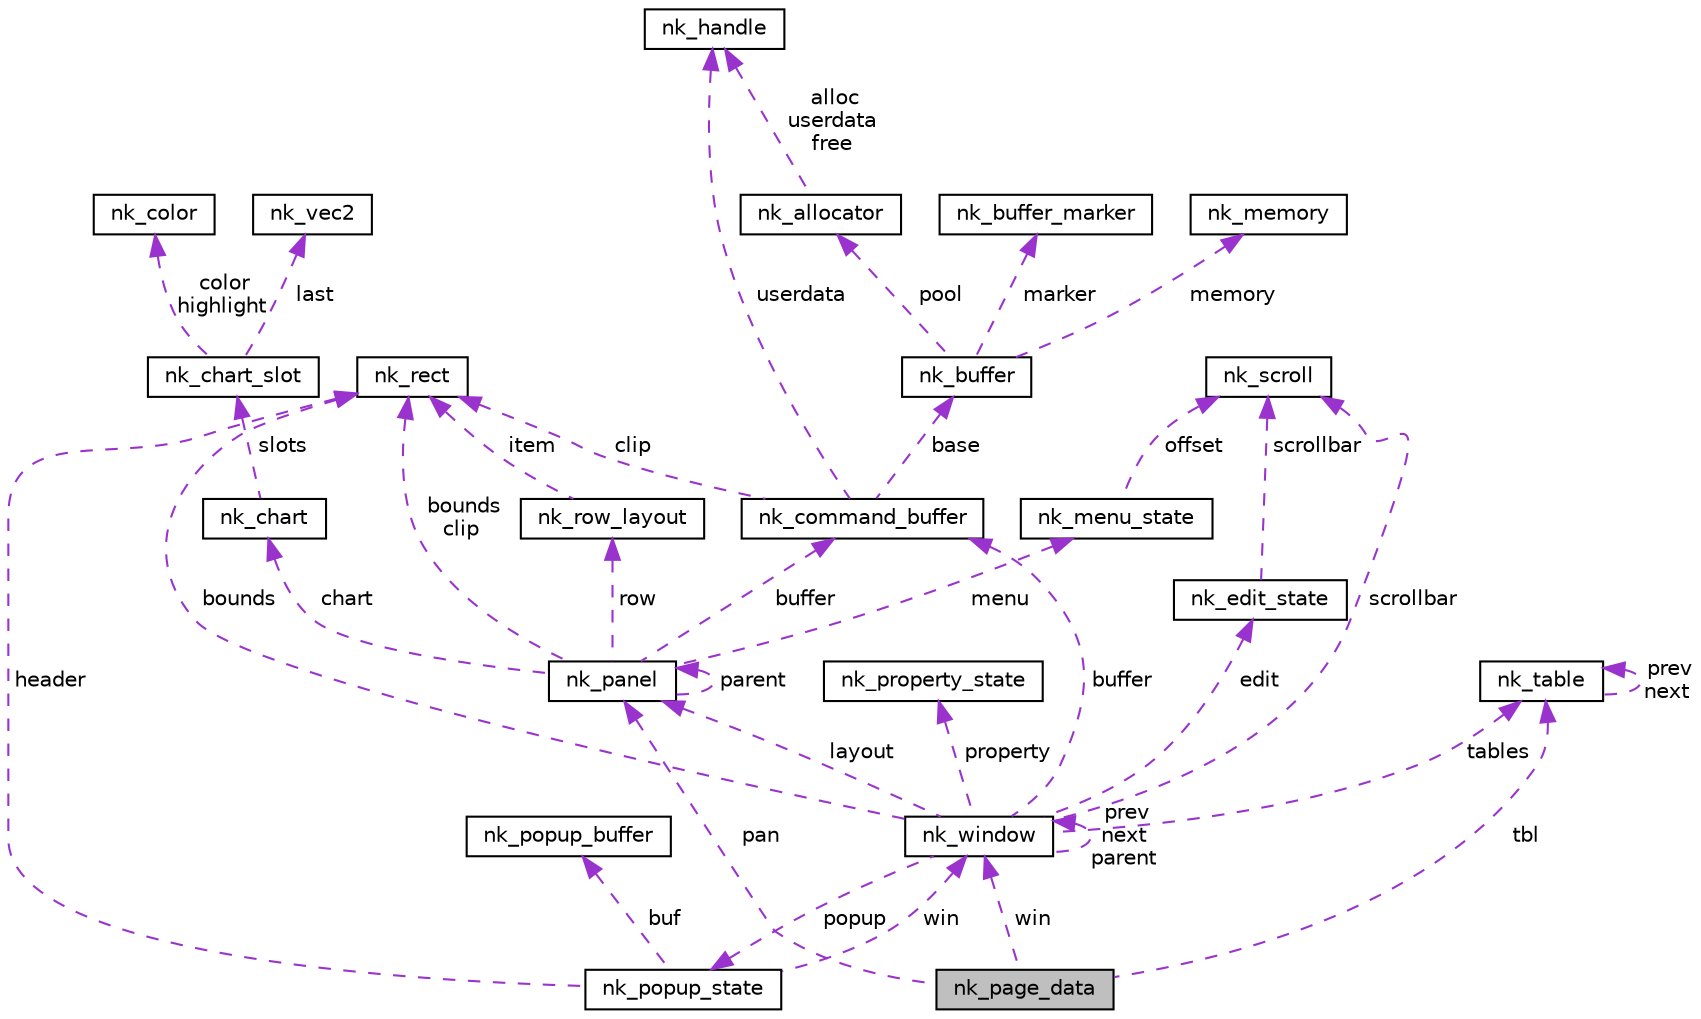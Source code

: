 digraph "nk_page_data"
{
 // LATEX_PDF_SIZE
  edge [fontname="Helvetica",fontsize="10",labelfontname="Helvetica",labelfontsize="10"];
  node [fontname="Helvetica",fontsize="10",shape=record];
  Node1 [label="nk_page_data",height=0.2,width=0.4,color="black", fillcolor="grey75", style="filled", fontcolor="black",tooltip=" "];
  Node2 -> Node1 [dir="back",color="darkorchid3",fontsize="10",style="dashed",label=" win" ,fontname="Helvetica"];
  Node2 [label="nk_window",height=0.2,width=0.4,color="black", fillcolor="white", style="filled",URL="$structnk__window.html",tooltip=" "];
  Node3 -> Node2 [dir="back",color="darkorchid3",fontsize="10",style="dashed",label=" buffer" ,fontname="Helvetica"];
  Node3 [label="nk_command_buffer",height=0.2,width=0.4,color="black", fillcolor="white", style="filled",URL="$structnk__command__buffer.html",tooltip=" "];
  Node4 -> Node3 [dir="back",color="darkorchid3",fontsize="10",style="dashed",label=" clip" ,fontname="Helvetica"];
  Node4 [label="nk_rect",height=0.2,width=0.4,color="black", fillcolor="white", style="filled",URL="$structnk__rect.html",tooltip=" "];
  Node5 -> Node3 [dir="back",color="darkorchid3",fontsize="10",style="dashed",label=" base" ,fontname="Helvetica"];
  Node5 [label="nk_buffer",height=0.2,width=0.4,color="black", fillcolor="white", style="filled",URL="$structnk__buffer.html",tooltip=" "];
  Node6 -> Node5 [dir="back",color="darkorchid3",fontsize="10",style="dashed",label=" pool" ,fontname="Helvetica"];
  Node6 [label="nk_allocator",height=0.2,width=0.4,color="black", fillcolor="white", style="filled",URL="$structnk__allocator.html",tooltip=" "];
  Node7 -> Node6 [dir="back",color="darkorchid3",fontsize="10",style="dashed",label=" alloc\nuserdata\nfree" ,fontname="Helvetica"];
  Node7 [label="nk_handle",height=0.2,width=0.4,color="black", fillcolor="white", style="filled",URL="$unionnk__handle.html",tooltip=" "];
  Node8 -> Node5 [dir="back",color="darkorchid3",fontsize="10",style="dashed",label=" marker" ,fontname="Helvetica"];
  Node8 [label="nk_buffer_marker",height=0.2,width=0.4,color="black", fillcolor="white", style="filled",URL="$structnk__buffer__marker.html",tooltip=" "];
  Node9 -> Node5 [dir="back",color="darkorchid3",fontsize="10",style="dashed",label=" memory" ,fontname="Helvetica"];
  Node9 [label="nk_memory",height=0.2,width=0.4,color="black", fillcolor="white", style="filled",URL="$structnk__memory.html",tooltip=" "];
  Node7 -> Node3 [dir="back",color="darkorchid3",fontsize="10",style="dashed",label=" userdata" ,fontname="Helvetica"];
  Node10 -> Node2 [dir="back",color="darkorchid3",fontsize="10",style="dashed",label=" scrollbar" ,fontname="Helvetica"];
  Node10 [label="nk_scroll",height=0.2,width=0.4,color="black", fillcolor="white", style="filled",URL="$structnk__scroll.html",tooltip=" "];
  Node4 -> Node2 [dir="back",color="darkorchid3",fontsize="10",style="dashed",label=" bounds" ,fontname="Helvetica"];
  Node2 -> Node2 [dir="back",color="darkorchid3",fontsize="10",style="dashed",label=" prev\nnext\nparent" ,fontname="Helvetica"];
  Node11 -> Node2 [dir="back",color="darkorchid3",fontsize="10",style="dashed",label=" property" ,fontname="Helvetica"];
  Node11 [label="nk_property_state",height=0.2,width=0.4,color="black", fillcolor="white", style="filled",URL="$structnk__property__state.html",tooltip=" "];
  Node12 -> Node2 [dir="back",color="darkorchid3",fontsize="10",style="dashed",label=" layout" ,fontname="Helvetica"];
  Node12 [label="nk_panel",height=0.2,width=0.4,color="black", fillcolor="white", style="filled",URL="$structnk__panel.html",tooltip=" "];
  Node3 -> Node12 [dir="back",color="darkorchid3",fontsize="10",style="dashed",label=" buffer" ,fontname="Helvetica"];
  Node4 -> Node12 [dir="back",color="darkorchid3",fontsize="10",style="dashed",label=" bounds\nclip" ,fontname="Helvetica"];
  Node13 -> Node12 [dir="back",color="darkorchid3",fontsize="10",style="dashed",label=" row" ,fontname="Helvetica"];
  Node13 [label="nk_row_layout",height=0.2,width=0.4,color="black", fillcolor="white", style="filled",URL="$structnk__row__layout.html",tooltip=" "];
  Node4 -> Node13 [dir="back",color="darkorchid3",fontsize="10",style="dashed",label=" item" ,fontname="Helvetica"];
  Node12 -> Node12 [dir="back",color="darkorchid3",fontsize="10",style="dashed",label=" parent" ,fontname="Helvetica"];
  Node14 -> Node12 [dir="back",color="darkorchid3",fontsize="10",style="dashed",label=" menu" ,fontname="Helvetica"];
  Node14 [label="nk_menu_state",height=0.2,width=0.4,color="black", fillcolor="white", style="filled",URL="$structnk__menu__state.html",tooltip=" "];
  Node10 -> Node14 [dir="back",color="darkorchid3",fontsize="10",style="dashed",label=" offset" ,fontname="Helvetica"];
  Node15 -> Node12 [dir="back",color="darkorchid3",fontsize="10",style="dashed",label=" chart" ,fontname="Helvetica"];
  Node15 [label="nk_chart",height=0.2,width=0.4,color="black", fillcolor="white", style="filled",URL="$structnk__chart.html",tooltip=" "];
  Node16 -> Node15 [dir="back",color="darkorchid3",fontsize="10",style="dashed",label=" slots" ,fontname="Helvetica"];
  Node16 [label="nk_chart_slot",height=0.2,width=0.4,color="black", fillcolor="white", style="filled",URL="$structnk__chart__slot.html",tooltip=" "];
  Node17 -> Node16 [dir="back",color="darkorchid3",fontsize="10",style="dashed",label=" color\nhighlight" ,fontname="Helvetica"];
  Node17 [label="nk_color",height=0.2,width=0.4,color="black", fillcolor="white", style="filled",URL="$structnk__color.html",tooltip=" "];
  Node18 -> Node16 [dir="back",color="darkorchid3",fontsize="10",style="dashed",label=" last" ,fontname="Helvetica"];
  Node18 [label="nk_vec2",height=0.2,width=0.4,color="black", fillcolor="white", style="filled",URL="$structnk__vec2.html",tooltip=" "];
  Node19 -> Node2 [dir="back",color="darkorchid3",fontsize="10",style="dashed",label=" tables" ,fontname="Helvetica"];
  Node19 [label="nk_table",height=0.2,width=0.4,color="black", fillcolor="white", style="filled",URL="$structnk__table.html",tooltip=" "];
  Node19 -> Node19 [dir="back",color="darkorchid3",fontsize="10",style="dashed",label=" prev\nnext" ,fontname="Helvetica"];
  Node20 -> Node2 [dir="back",color="darkorchid3",fontsize="10",style="dashed",label=" edit" ,fontname="Helvetica"];
  Node20 [label="nk_edit_state",height=0.2,width=0.4,color="black", fillcolor="white", style="filled",URL="$structnk__edit__state.html",tooltip=" "];
  Node10 -> Node20 [dir="back",color="darkorchid3",fontsize="10",style="dashed",label=" scrollbar" ,fontname="Helvetica"];
  Node21 -> Node2 [dir="back",color="darkorchid3",fontsize="10",style="dashed",label=" popup" ,fontname="Helvetica"];
  Node21 [label="nk_popup_state",height=0.2,width=0.4,color="black", fillcolor="white", style="filled",URL="$structnk__popup__state.html",tooltip=" "];
  Node4 -> Node21 [dir="back",color="darkorchid3",fontsize="10",style="dashed",label=" header" ,fontname="Helvetica"];
  Node22 -> Node21 [dir="back",color="darkorchid3",fontsize="10",style="dashed",label=" buf" ,fontname="Helvetica"];
  Node22 [label="nk_popup_buffer",height=0.2,width=0.4,color="black", fillcolor="white", style="filled",URL="$structnk__popup__buffer.html",tooltip=" "];
  Node2 -> Node21 [dir="back",color="darkorchid3",fontsize="10",style="dashed",label=" win" ,fontname="Helvetica"];
  Node12 -> Node1 [dir="back",color="darkorchid3",fontsize="10",style="dashed",label=" pan" ,fontname="Helvetica"];
  Node19 -> Node1 [dir="back",color="darkorchid3",fontsize="10",style="dashed",label=" tbl" ,fontname="Helvetica"];
}
